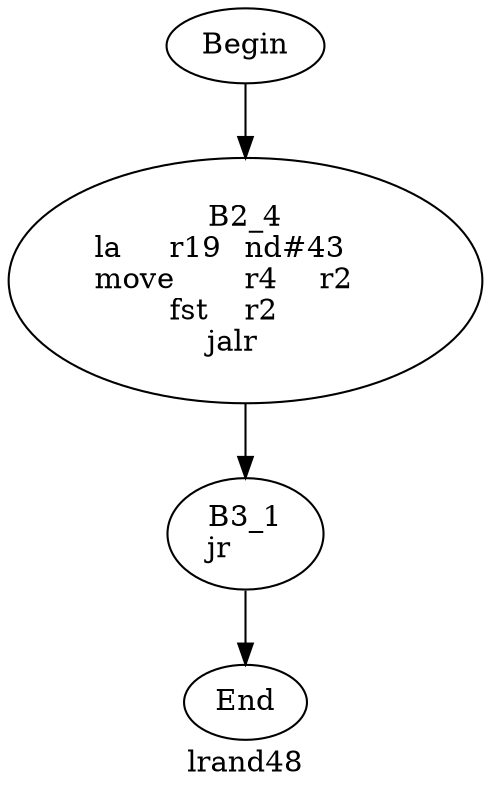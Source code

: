 digraph G{
	label = "lrand48"	style = "dashed";
	color = purple;
	Node0 [label = "Begin"];
	Node0 -> {Node2 }
	Node1 [label = "End"];
	Node1 -> {}
	Node2 [label = "B2_4\nla	r19	nd#43	\nmove	r4	r2	\nfst	r2	\njalr	\n"];
	Node2 -> {Node3 }
	Node3 [label = "B3_1\njr	\n"];
	Node3 -> {Node1 }
}
